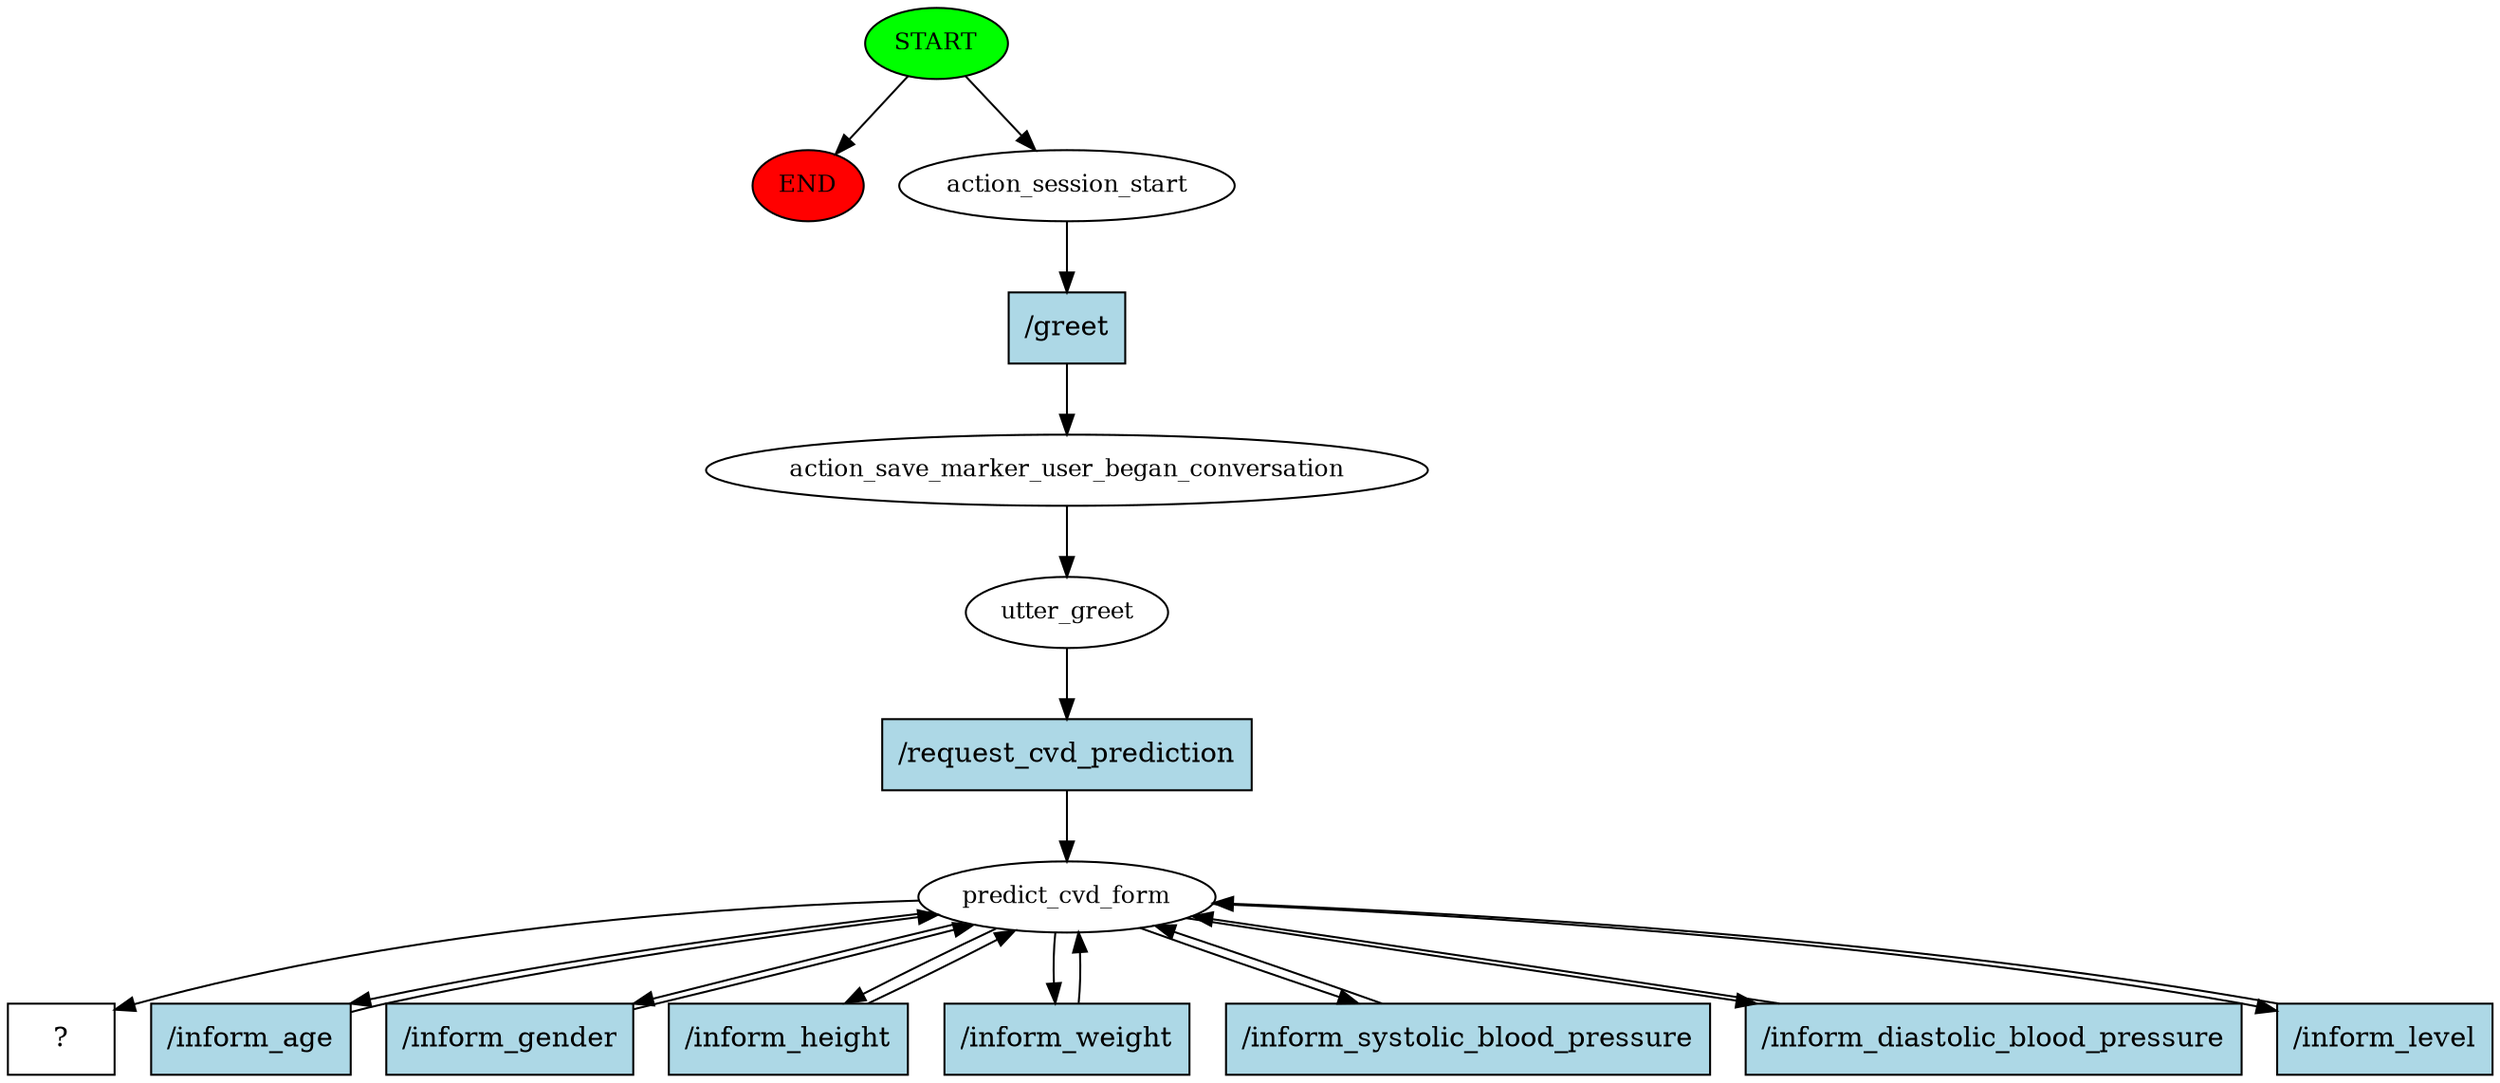 digraph  {
0 [class="start active", fillcolor=green, fontsize=12, label=START, style=filled];
"-1" [class=end, fillcolor=red, fontsize=12, label=END, style=filled];
1 [class=active, fontsize=12, label=action_session_start];
2 [class=active, fontsize=12, label=action_save_marker_user_began_conversation];
3 [class=active, fontsize=12, label=utter_greet];
4 [class=active, fontsize=12, label=predict_cvd_form];
12 [class="intent dashed active", label="  ?  ", shape=rect];
13 [class="intent active", fillcolor=lightblue, label="/greet", shape=rect, style=filled];
14 [class="intent active", fillcolor=lightblue, label="/request_cvd_prediction", shape=rect, style=filled];
15 [class="intent active", fillcolor=lightblue, label="/inform_age", shape=rect, style=filled];
16 [class="intent active", fillcolor=lightblue, label="/inform_gender", shape=rect, style=filled];
17 [class="intent active", fillcolor=lightblue, label="/inform_height", shape=rect, style=filled];
18 [class="intent active", fillcolor=lightblue, label="/inform_weight", shape=rect, style=filled];
19 [class="intent active", fillcolor=lightblue, label="/inform_systolic_blood_pressure", shape=rect, style=filled];
20 [class="intent active", fillcolor=lightblue, label="/inform_diastolic_blood_pressure", shape=rect, style=filled];
21 [class="intent active", fillcolor=lightblue, label="/inform_level", shape=rect, style=filled];
0 -> "-1"  [class="", key=NONE, label=""];
0 -> 1  [class=active, key=NONE, label=""];
1 -> 13  [class=active, key=0];
2 -> 3  [class=active, key=NONE, label=""];
3 -> 14  [class=active, key=0];
4 -> 12  [class=active, key=NONE, label=""];
4 -> 15  [class=active, key=0];
4 -> 16  [class=active, key=0];
4 -> 17  [class=active, key=0];
4 -> 18  [class=active, key=0];
4 -> 19  [class=active, key=0];
4 -> 20  [class=active, key=0];
4 -> 21  [class=active, key=0];
13 -> 2  [class=active, key=0];
14 -> 4  [class=active, key=0];
15 -> 4  [class=active, key=0];
16 -> 4  [class=active, key=0];
17 -> 4  [class=active, key=0];
18 -> 4  [class=active, key=0];
19 -> 4  [class=active, key=0];
20 -> 4  [class=active, key=0];
21 -> 4  [class=active, key=0];
}
